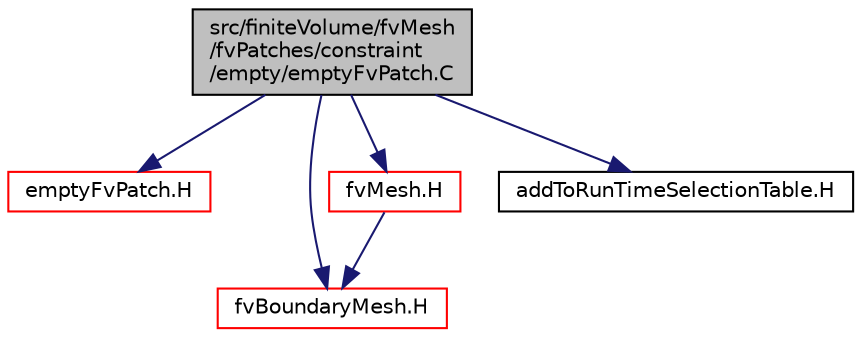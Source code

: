 digraph "src/finiteVolume/fvMesh/fvPatches/constraint/empty/emptyFvPatch.C"
{
  bgcolor="transparent";
  edge [fontname="Helvetica",fontsize="10",labelfontname="Helvetica",labelfontsize="10"];
  node [fontname="Helvetica",fontsize="10",shape=record];
  Node0 [label="src/finiteVolume/fvMesh\l/fvPatches/constraint\l/empty/emptyFvPatch.C",height=0.2,width=0.4,color="black", fillcolor="grey75", style="filled", fontcolor="black"];
  Node0 -> Node1 [color="midnightblue",fontsize="10",style="solid",fontname="Helvetica"];
  Node1 [label="emptyFvPatch.H",height=0.2,width=0.4,color="red",URL="$a03788.html"];
  Node0 -> Node172 [color="midnightblue",fontsize="10",style="solid",fontname="Helvetica"];
  Node172 [label="fvBoundaryMesh.H",height=0.2,width=0.4,color="red",URL="$a03713.html"];
  Node0 -> Node181 [color="midnightblue",fontsize="10",style="solid",fontname="Helvetica"];
  Node181 [label="fvMesh.H",height=0.2,width=0.4,color="red",URL="$a03719.html"];
  Node181 -> Node172 [color="midnightblue",fontsize="10",style="solid",fontname="Helvetica"];
  Node0 -> Node285 [color="midnightblue",fontsize="10",style="solid",fontname="Helvetica"];
  Node285 [label="addToRunTimeSelectionTable.H",height=0.2,width=0.4,color="black",URL="$a09989.html",tooltip="Macros for easy insertion into run-time selection tables. "];
}

